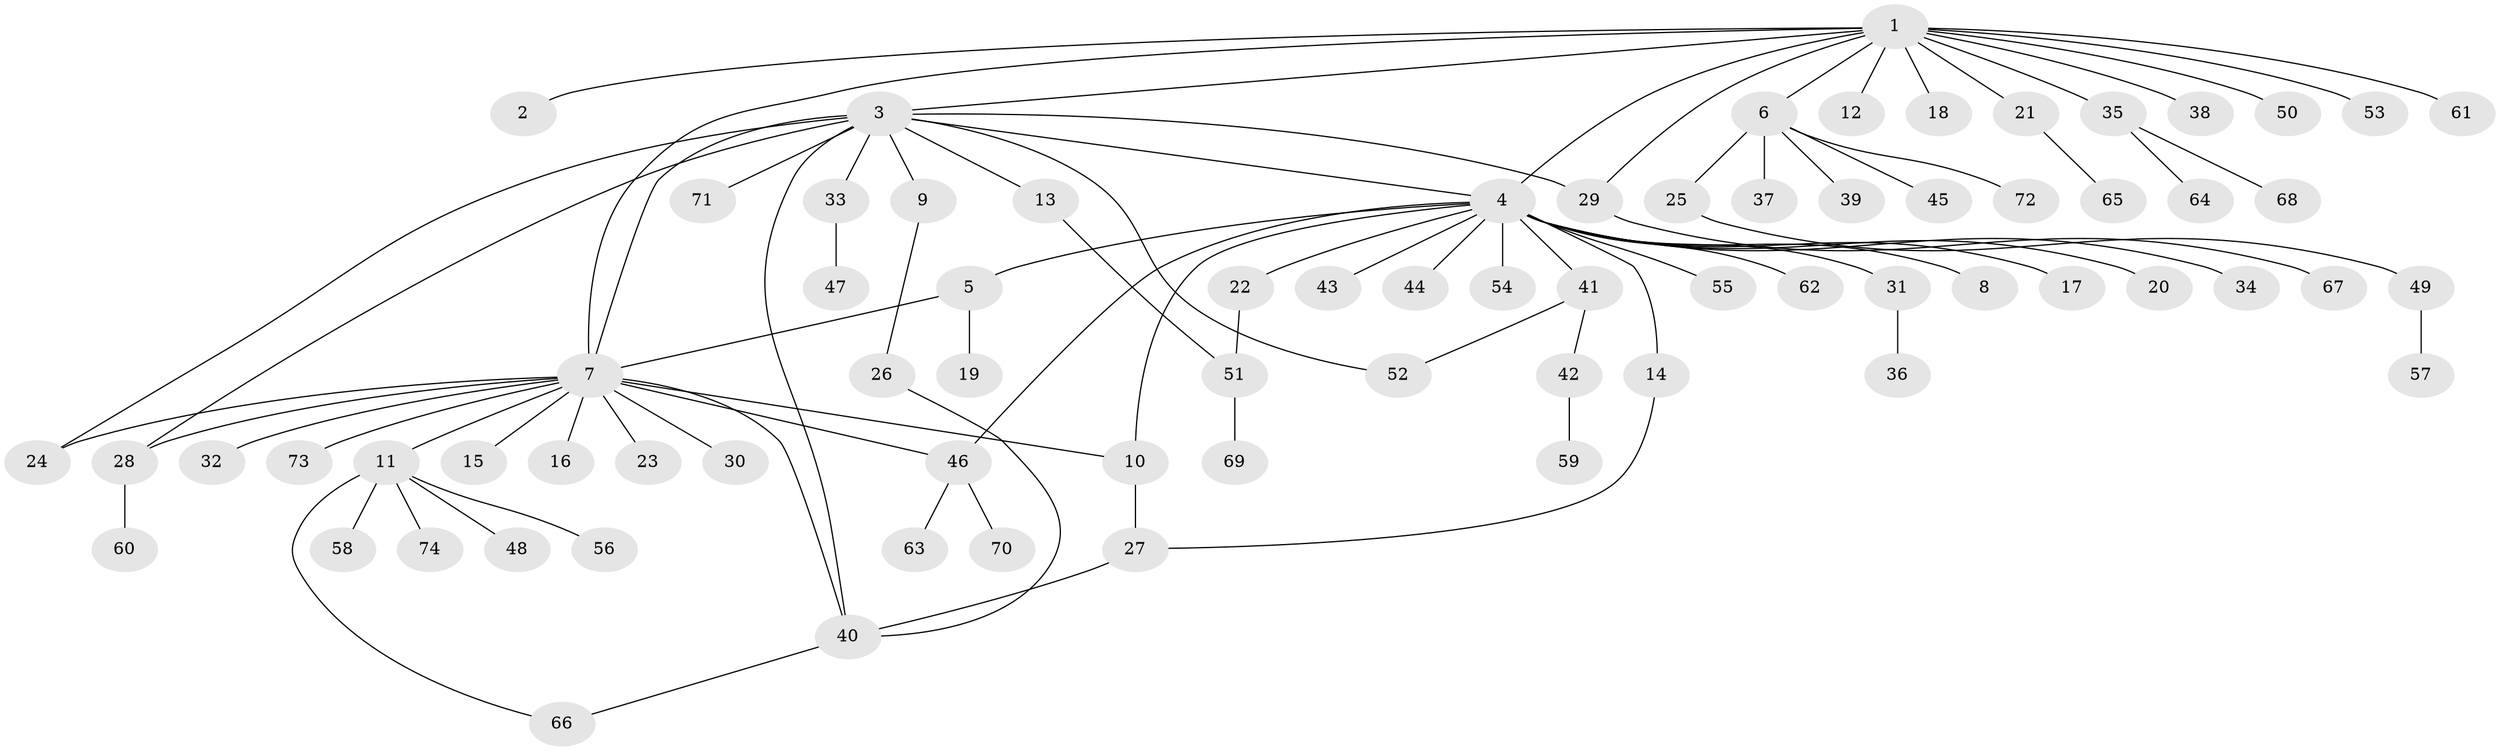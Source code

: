 // Generated by graph-tools (version 1.1) at 2025/25/03/09/25 03:25:58]
// undirected, 74 vertices, 88 edges
graph export_dot {
graph [start="1"]
  node [color=gray90,style=filled];
  1;
  2;
  3;
  4;
  5;
  6;
  7;
  8;
  9;
  10;
  11;
  12;
  13;
  14;
  15;
  16;
  17;
  18;
  19;
  20;
  21;
  22;
  23;
  24;
  25;
  26;
  27;
  28;
  29;
  30;
  31;
  32;
  33;
  34;
  35;
  36;
  37;
  38;
  39;
  40;
  41;
  42;
  43;
  44;
  45;
  46;
  47;
  48;
  49;
  50;
  51;
  52;
  53;
  54;
  55;
  56;
  57;
  58;
  59;
  60;
  61;
  62;
  63;
  64;
  65;
  66;
  67;
  68;
  69;
  70;
  71;
  72;
  73;
  74;
  1 -- 2;
  1 -- 3;
  1 -- 4;
  1 -- 6;
  1 -- 7;
  1 -- 12;
  1 -- 18;
  1 -- 21;
  1 -- 29;
  1 -- 35;
  1 -- 38;
  1 -- 50;
  1 -- 53;
  1 -- 61;
  3 -- 4;
  3 -- 7;
  3 -- 9;
  3 -- 13;
  3 -- 24;
  3 -- 28;
  3 -- 29;
  3 -- 33;
  3 -- 40;
  3 -- 52;
  3 -- 71;
  4 -- 5;
  4 -- 8;
  4 -- 10;
  4 -- 14;
  4 -- 17;
  4 -- 20;
  4 -- 22;
  4 -- 31;
  4 -- 34;
  4 -- 41;
  4 -- 43;
  4 -- 44;
  4 -- 46;
  4 -- 54;
  4 -- 55;
  4 -- 62;
  5 -- 7;
  5 -- 19;
  6 -- 25;
  6 -- 37;
  6 -- 39;
  6 -- 45;
  6 -- 72;
  7 -- 10;
  7 -- 11;
  7 -- 15;
  7 -- 16;
  7 -- 23;
  7 -- 24;
  7 -- 28;
  7 -- 30;
  7 -- 32;
  7 -- 40;
  7 -- 46;
  7 -- 73;
  9 -- 26;
  10 -- 27;
  11 -- 48;
  11 -- 56;
  11 -- 58;
  11 -- 66;
  11 -- 74;
  13 -- 51;
  14 -- 27;
  21 -- 65;
  22 -- 51;
  25 -- 49;
  26 -- 40;
  27 -- 40;
  28 -- 60;
  29 -- 67;
  31 -- 36;
  33 -- 47;
  35 -- 64;
  35 -- 68;
  40 -- 66;
  41 -- 42;
  41 -- 52;
  42 -- 59;
  46 -- 63;
  46 -- 70;
  49 -- 57;
  51 -- 69;
}

